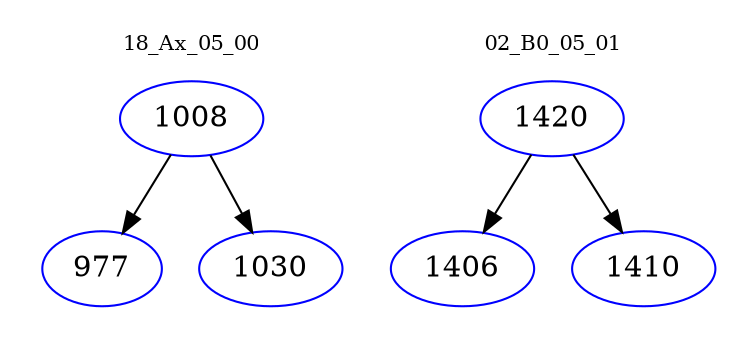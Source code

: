 digraph{
subgraph cluster_0 {
color = white
label = "18_Ax_05_00";
fontsize=10;
T0_1008 [label="1008", color="blue"]
T0_1008 -> T0_977 [color="black"]
T0_977 [label="977", color="blue"]
T0_1008 -> T0_1030 [color="black"]
T0_1030 [label="1030", color="blue"]
}
subgraph cluster_1 {
color = white
label = "02_B0_05_01";
fontsize=10;
T1_1420 [label="1420", color="blue"]
T1_1420 -> T1_1406 [color="black"]
T1_1406 [label="1406", color="blue"]
T1_1420 -> T1_1410 [color="black"]
T1_1410 [label="1410", color="blue"]
}
}
